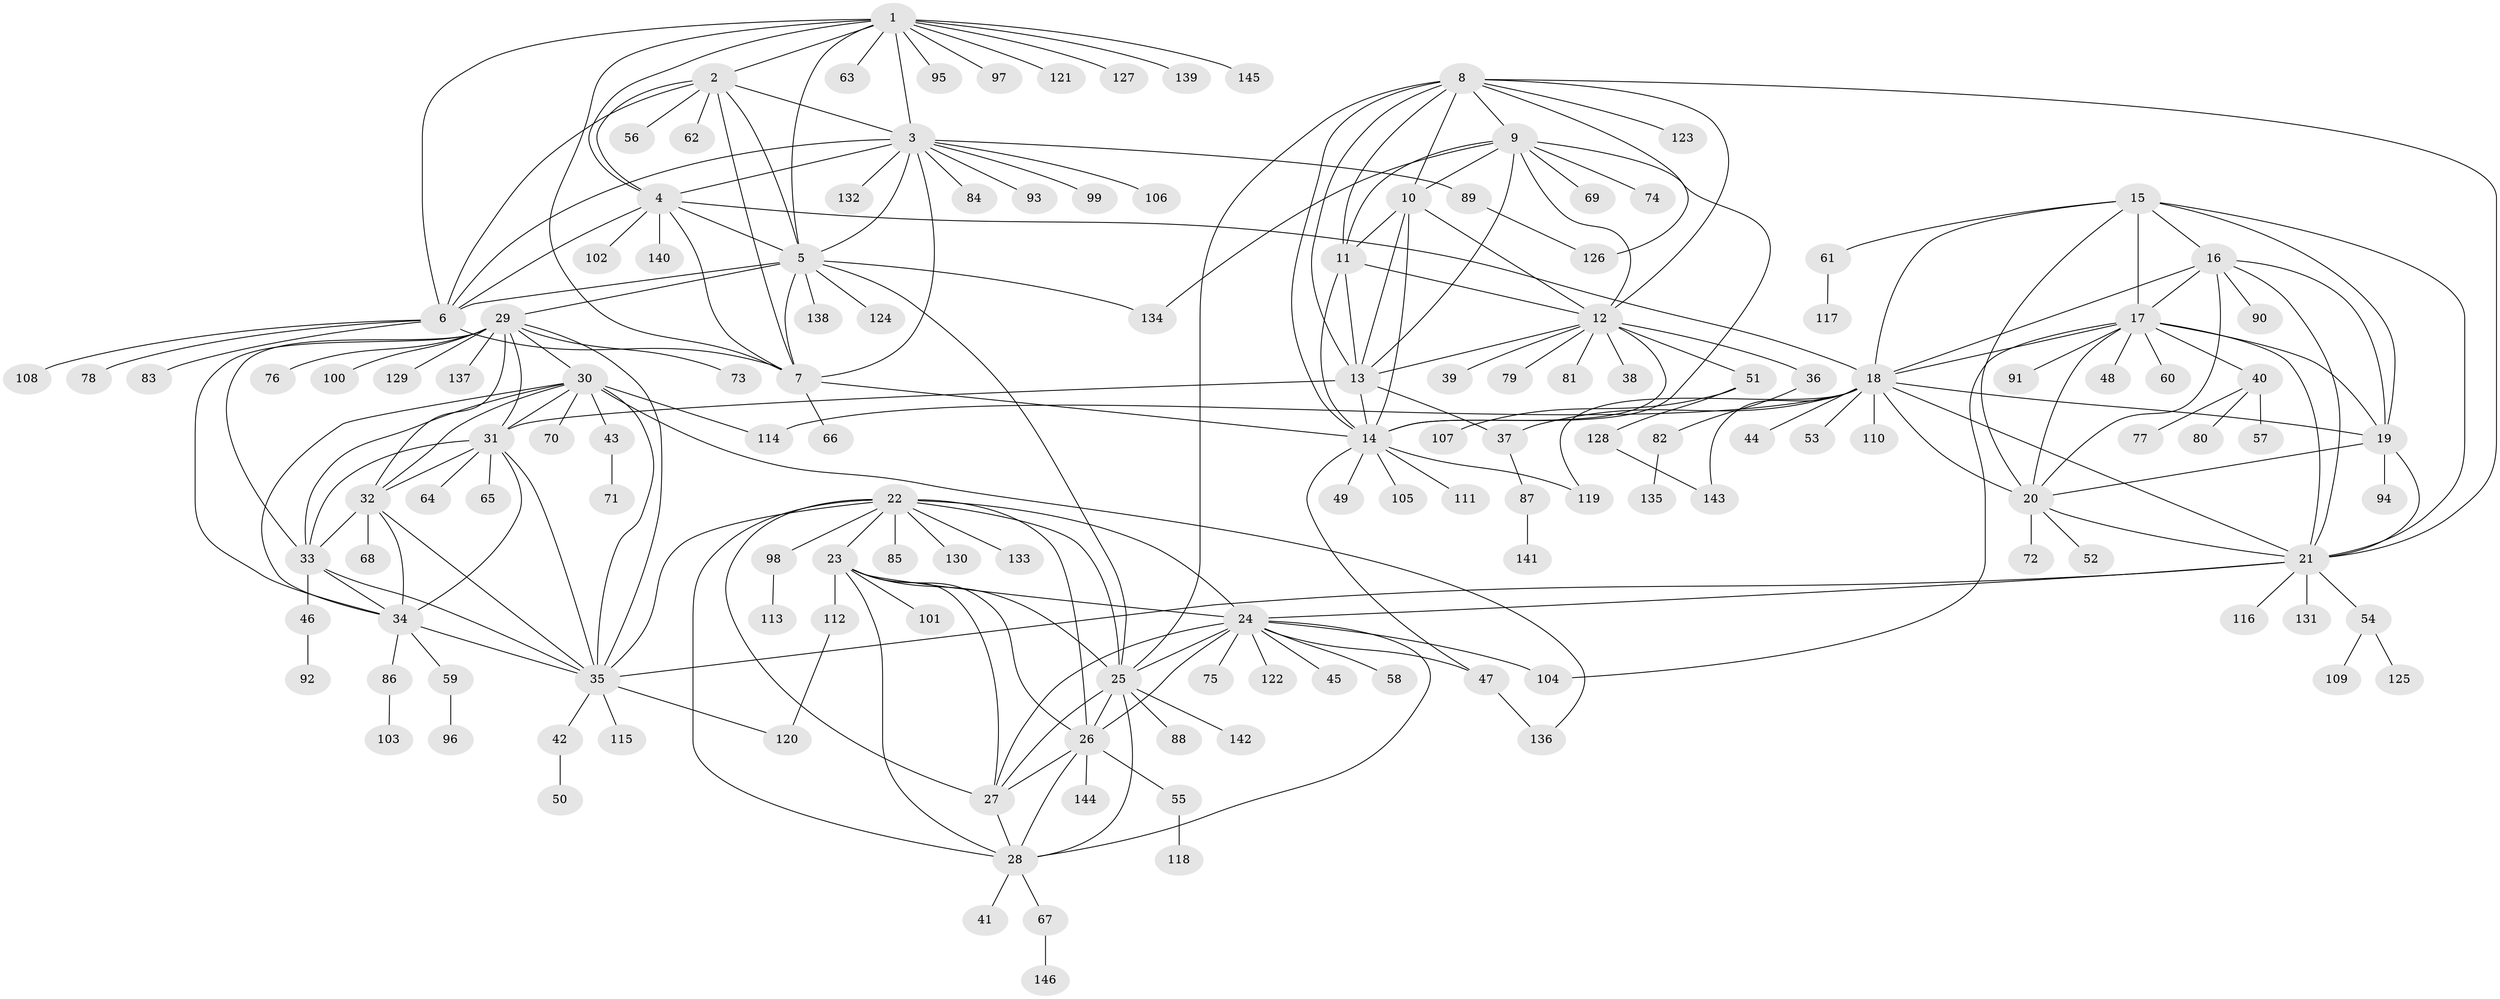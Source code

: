 // coarse degree distribution, {7: 0.1643835616438356, 8: 0.0136986301369863, 10: 0.0410958904109589, 5: 0.0273972602739726, 6: 0.0958904109589041, 9: 0.0684931506849315, 11: 0.0273972602739726, 2: 0.1232876712328767, 3: 0.0273972602739726, 1: 0.3972602739726027, 4: 0.0136986301369863}
// Generated by graph-tools (version 1.1) at 2025/52/03/04/25 22:52:16]
// undirected, 146 vertices, 236 edges
graph export_dot {
  node [color=gray90,style=filled];
  1;
  2;
  3;
  4;
  5;
  6;
  7;
  8;
  9;
  10;
  11;
  12;
  13;
  14;
  15;
  16;
  17;
  18;
  19;
  20;
  21;
  22;
  23;
  24;
  25;
  26;
  27;
  28;
  29;
  30;
  31;
  32;
  33;
  34;
  35;
  36;
  37;
  38;
  39;
  40;
  41;
  42;
  43;
  44;
  45;
  46;
  47;
  48;
  49;
  50;
  51;
  52;
  53;
  54;
  55;
  56;
  57;
  58;
  59;
  60;
  61;
  62;
  63;
  64;
  65;
  66;
  67;
  68;
  69;
  70;
  71;
  72;
  73;
  74;
  75;
  76;
  77;
  78;
  79;
  80;
  81;
  82;
  83;
  84;
  85;
  86;
  87;
  88;
  89;
  90;
  91;
  92;
  93;
  94;
  95;
  96;
  97;
  98;
  99;
  100;
  101;
  102;
  103;
  104;
  105;
  106;
  107;
  108;
  109;
  110;
  111;
  112;
  113;
  114;
  115;
  116;
  117;
  118;
  119;
  120;
  121;
  122;
  123;
  124;
  125;
  126;
  127;
  128;
  129;
  130;
  131;
  132;
  133;
  134;
  135;
  136;
  137;
  138;
  139;
  140;
  141;
  142;
  143;
  144;
  145;
  146;
  1 -- 2;
  1 -- 3;
  1 -- 4;
  1 -- 5;
  1 -- 6;
  1 -- 7;
  1 -- 63;
  1 -- 95;
  1 -- 97;
  1 -- 121;
  1 -- 127;
  1 -- 139;
  1 -- 145;
  2 -- 3;
  2 -- 4;
  2 -- 5;
  2 -- 6;
  2 -- 7;
  2 -- 56;
  2 -- 62;
  3 -- 4;
  3 -- 5;
  3 -- 6;
  3 -- 7;
  3 -- 84;
  3 -- 89;
  3 -- 93;
  3 -- 99;
  3 -- 106;
  3 -- 132;
  4 -- 5;
  4 -- 6;
  4 -- 7;
  4 -- 18;
  4 -- 102;
  4 -- 140;
  5 -- 6;
  5 -- 7;
  5 -- 25;
  5 -- 29;
  5 -- 124;
  5 -- 134;
  5 -- 138;
  6 -- 7;
  6 -- 78;
  6 -- 83;
  6 -- 108;
  7 -- 14;
  7 -- 66;
  8 -- 9;
  8 -- 10;
  8 -- 11;
  8 -- 12;
  8 -- 13;
  8 -- 14;
  8 -- 21;
  8 -- 25;
  8 -- 123;
  8 -- 126;
  9 -- 10;
  9 -- 11;
  9 -- 12;
  9 -- 13;
  9 -- 14;
  9 -- 69;
  9 -- 74;
  9 -- 134;
  10 -- 11;
  10 -- 12;
  10 -- 13;
  10 -- 14;
  11 -- 12;
  11 -- 13;
  11 -- 14;
  12 -- 13;
  12 -- 14;
  12 -- 36;
  12 -- 38;
  12 -- 39;
  12 -- 51;
  12 -- 79;
  12 -- 81;
  13 -- 14;
  13 -- 31;
  13 -- 37;
  14 -- 47;
  14 -- 49;
  14 -- 105;
  14 -- 111;
  14 -- 119;
  15 -- 16;
  15 -- 17;
  15 -- 18;
  15 -- 19;
  15 -- 20;
  15 -- 21;
  15 -- 61;
  16 -- 17;
  16 -- 18;
  16 -- 19;
  16 -- 20;
  16 -- 21;
  16 -- 90;
  17 -- 18;
  17 -- 19;
  17 -- 20;
  17 -- 21;
  17 -- 40;
  17 -- 48;
  17 -- 60;
  17 -- 91;
  17 -- 104;
  18 -- 19;
  18 -- 20;
  18 -- 21;
  18 -- 37;
  18 -- 44;
  18 -- 53;
  18 -- 110;
  18 -- 114;
  18 -- 119;
  18 -- 143;
  19 -- 20;
  19 -- 21;
  19 -- 94;
  20 -- 21;
  20 -- 52;
  20 -- 72;
  21 -- 24;
  21 -- 35;
  21 -- 54;
  21 -- 116;
  21 -- 131;
  22 -- 23;
  22 -- 24;
  22 -- 25;
  22 -- 26;
  22 -- 27;
  22 -- 28;
  22 -- 35;
  22 -- 85;
  22 -- 98;
  22 -- 130;
  22 -- 133;
  23 -- 24;
  23 -- 25;
  23 -- 26;
  23 -- 27;
  23 -- 28;
  23 -- 101;
  23 -- 112;
  24 -- 25;
  24 -- 26;
  24 -- 27;
  24 -- 28;
  24 -- 45;
  24 -- 47;
  24 -- 58;
  24 -- 75;
  24 -- 104;
  24 -- 122;
  25 -- 26;
  25 -- 27;
  25 -- 28;
  25 -- 88;
  25 -- 142;
  26 -- 27;
  26 -- 28;
  26 -- 55;
  26 -- 144;
  27 -- 28;
  28 -- 41;
  28 -- 67;
  29 -- 30;
  29 -- 31;
  29 -- 32;
  29 -- 33;
  29 -- 34;
  29 -- 35;
  29 -- 73;
  29 -- 76;
  29 -- 100;
  29 -- 129;
  29 -- 137;
  30 -- 31;
  30 -- 32;
  30 -- 33;
  30 -- 34;
  30 -- 35;
  30 -- 43;
  30 -- 70;
  30 -- 114;
  30 -- 136;
  31 -- 32;
  31 -- 33;
  31 -- 34;
  31 -- 35;
  31 -- 64;
  31 -- 65;
  32 -- 33;
  32 -- 34;
  32 -- 35;
  32 -- 68;
  33 -- 34;
  33 -- 35;
  33 -- 46;
  34 -- 35;
  34 -- 59;
  34 -- 86;
  35 -- 42;
  35 -- 115;
  35 -- 120;
  36 -- 82;
  37 -- 87;
  40 -- 57;
  40 -- 77;
  40 -- 80;
  42 -- 50;
  43 -- 71;
  46 -- 92;
  47 -- 136;
  51 -- 107;
  51 -- 128;
  54 -- 109;
  54 -- 125;
  55 -- 118;
  59 -- 96;
  61 -- 117;
  67 -- 146;
  82 -- 135;
  86 -- 103;
  87 -- 141;
  89 -- 126;
  98 -- 113;
  112 -- 120;
  128 -- 143;
}
